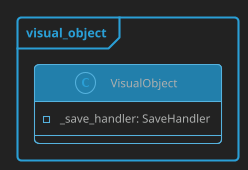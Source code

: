'MIT License - Copyright (c) 2020-2021 Picorims

@startuml ui_base_components
!theme cyborg-outline
skinparam BackgroundColor #222222
' skinparam groupInheritance 2
skinparam PackageStyle frame

package "visual_object" {
    class VisualObject {
        - _save_handler: SaveHandler
    }
}

@enduml